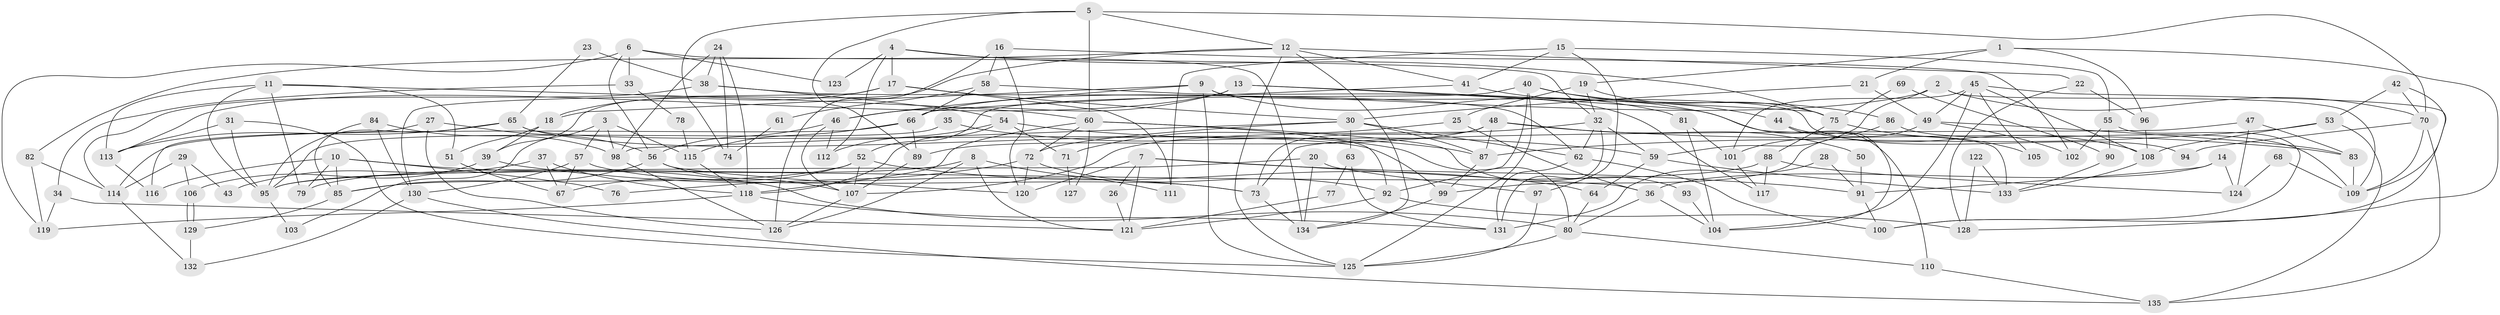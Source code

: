 // coarse degree distribution, {5: 0.2127659574468085, 13: 0.010638297872340425, 7: 0.09574468085106383, 6: 0.11702127659574468, 9: 0.031914893617021274, 3: 0.26595744680851063, 10: 0.010638297872340425, 4: 0.10638297872340426, 14: 0.010638297872340425, 2: 0.11702127659574468, 8: 0.02127659574468085}
// Generated by graph-tools (version 1.1) at 2025/18/03/04/25 18:18:52]
// undirected, 135 vertices, 270 edges
graph export_dot {
graph [start="1"]
  node [color=gray90,style=filled];
  1;
  2;
  3;
  4;
  5;
  6;
  7;
  8;
  9;
  10;
  11;
  12;
  13;
  14;
  15;
  16;
  17;
  18;
  19;
  20;
  21;
  22;
  23;
  24;
  25;
  26;
  27;
  28;
  29;
  30;
  31;
  32;
  33;
  34;
  35;
  36;
  37;
  38;
  39;
  40;
  41;
  42;
  43;
  44;
  45;
  46;
  47;
  48;
  49;
  50;
  51;
  52;
  53;
  54;
  55;
  56;
  57;
  58;
  59;
  60;
  61;
  62;
  63;
  64;
  65;
  66;
  67;
  68;
  69;
  70;
  71;
  72;
  73;
  74;
  75;
  76;
  77;
  78;
  79;
  80;
  81;
  82;
  83;
  84;
  85;
  86;
  87;
  88;
  89;
  90;
  91;
  92;
  93;
  94;
  95;
  96;
  97;
  98;
  99;
  100;
  101;
  102;
  103;
  104;
  105;
  106;
  107;
  108;
  109;
  110;
  111;
  112;
  113;
  114;
  115;
  116;
  117;
  118;
  119;
  120;
  121;
  122;
  123;
  124;
  125;
  126;
  127;
  128;
  129;
  130;
  131;
  132;
  133;
  134;
  135;
  1 -- 21;
  1 -- 19;
  1 -- 96;
  1 -- 128;
  2 -- 66;
  2 -- 109;
  2 -- 59;
  2 -- 70;
  3 -- 98;
  3 -- 57;
  3 -- 103;
  3 -- 115;
  4 -- 134;
  4 -- 17;
  4 -- 75;
  4 -- 112;
  4 -- 123;
  5 -- 12;
  5 -- 89;
  5 -- 60;
  5 -- 70;
  5 -- 74;
  6 -- 119;
  6 -- 32;
  6 -- 33;
  6 -- 56;
  6 -- 123;
  7 -- 120;
  7 -- 36;
  7 -- 26;
  7 -- 91;
  7 -- 121;
  8 -- 121;
  8 -- 126;
  8 -- 79;
  8 -- 111;
  9 -- 46;
  9 -- 125;
  9 -- 18;
  9 -- 81;
  9 -- 94;
  10 -- 116;
  10 -- 85;
  10 -- 76;
  10 -- 79;
  10 -- 80;
  11 -- 60;
  11 -- 79;
  11 -- 51;
  11 -- 95;
  11 -- 113;
  12 -- 125;
  12 -- 134;
  12 -- 22;
  12 -- 39;
  12 -- 41;
  12 -- 82;
  13 -- 46;
  13 -- 75;
  13 -- 113;
  13 -- 133;
  14 -- 36;
  14 -- 91;
  14 -- 124;
  15 -- 111;
  15 -- 41;
  15 -- 55;
  15 -- 97;
  16 -- 102;
  16 -- 120;
  16 -- 58;
  16 -- 126;
  17 -- 18;
  17 -- 130;
  17 -- 30;
  17 -- 111;
  18 -- 39;
  18 -- 51;
  19 -- 75;
  19 -- 32;
  19 -- 25;
  20 -- 97;
  20 -- 95;
  20 -- 134;
  21 -- 49;
  21 -- 30;
  22 -- 96;
  22 -- 128;
  23 -- 65;
  23 -- 38;
  24 -- 118;
  24 -- 38;
  24 -- 74;
  24 -- 98;
  25 -- 36;
  25 -- 71;
  26 -- 121;
  27 -- 56;
  27 -- 126;
  27 -- 116;
  28 -- 91;
  28 -- 131;
  29 -- 114;
  29 -- 106;
  29 -- 43;
  30 -- 98;
  30 -- 62;
  30 -- 63;
  30 -- 72;
  30 -- 87;
  31 -- 113;
  31 -- 95;
  31 -- 125;
  32 -- 107;
  32 -- 62;
  32 -- 59;
  32 -- 131;
  33 -- 34;
  33 -- 78;
  34 -- 121;
  34 -- 119;
  35 -- 87;
  35 -- 95;
  36 -- 104;
  36 -- 80;
  37 -- 67;
  37 -- 118;
  37 -- 43;
  38 -- 54;
  38 -- 62;
  38 -- 114;
  39 -- 73;
  39 -- 106;
  40 -- 92;
  40 -- 52;
  40 -- 44;
  40 -- 86;
  40 -- 125;
  41 -- 110;
  41 -- 66;
  42 -- 70;
  42 -- 109;
  42 -- 53;
  44 -- 108;
  44 -- 104;
  45 -- 108;
  45 -- 101;
  45 -- 49;
  45 -- 100;
  45 -- 104;
  45 -- 105;
  46 -- 56;
  46 -- 107;
  46 -- 112;
  47 -- 124;
  47 -- 73;
  47 -- 83;
  48 -- 87;
  48 -- 73;
  48 -- 50;
  48 -- 83;
  48 -- 89;
  49 -- 83;
  49 -- 99;
  49 -- 102;
  50 -- 91;
  51 -- 67;
  52 -- 64;
  52 -- 107;
  52 -- 67;
  52 -- 85;
  53 -- 87;
  53 -- 108;
  53 -- 135;
  54 -- 59;
  54 -- 112;
  54 -- 71;
  54 -- 118;
  55 -- 100;
  55 -- 90;
  55 -- 102;
  56 -- 85;
  56 -- 107;
  56 -- 120;
  57 -- 67;
  57 -- 130;
  57 -- 73;
  58 -- 66;
  58 -- 61;
  58 -- 117;
  59 -- 64;
  59 -- 133;
  60 -- 72;
  60 -- 92;
  60 -- 93;
  60 -- 118;
  60 -- 127;
  61 -- 74;
  62 -- 131;
  62 -- 100;
  63 -- 131;
  63 -- 77;
  64 -- 80;
  65 -- 80;
  65 -- 113;
  65 -- 95;
  65 -- 99;
  66 -- 115;
  66 -- 89;
  66 -- 114;
  68 -- 109;
  68 -- 124;
  69 -- 75;
  69 -- 90;
  70 -- 94;
  70 -- 109;
  70 -- 135;
  71 -- 127;
  72 -- 92;
  72 -- 76;
  72 -- 120;
  73 -- 134;
  75 -- 88;
  75 -- 105;
  77 -- 121;
  78 -- 115;
  80 -- 125;
  80 -- 110;
  81 -- 104;
  81 -- 101;
  82 -- 114;
  82 -- 119;
  83 -- 109;
  84 -- 130;
  84 -- 98;
  84 -- 85;
  85 -- 129;
  86 -- 109;
  86 -- 101;
  87 -- 99;
  88 -- 95;
  88 -- 117;
  88 -- 124;
  89 -- 107;
  90 -- 133;
  91 -- 100;
  92 -- 128;
  92 -- 121;
  93 -- 104;
  95 -- 103;
  96 -- 108;
  97 -- 125;
  98 -- 126;
  99 -- 134;
  101 -- 117;
  106 -- 129;
  106 -- 129;
  107 -- 126;
  108 -- 133;
  110 -- 135;
  113 -- 116;
  114 -- 132;
  115 -- 118;
  118 -- 119;
  118 -- 131;
  122 -- 133;
  122 -- 128;
  129 -- 132;
  130 -- 135;
  130 -- 132;
}
